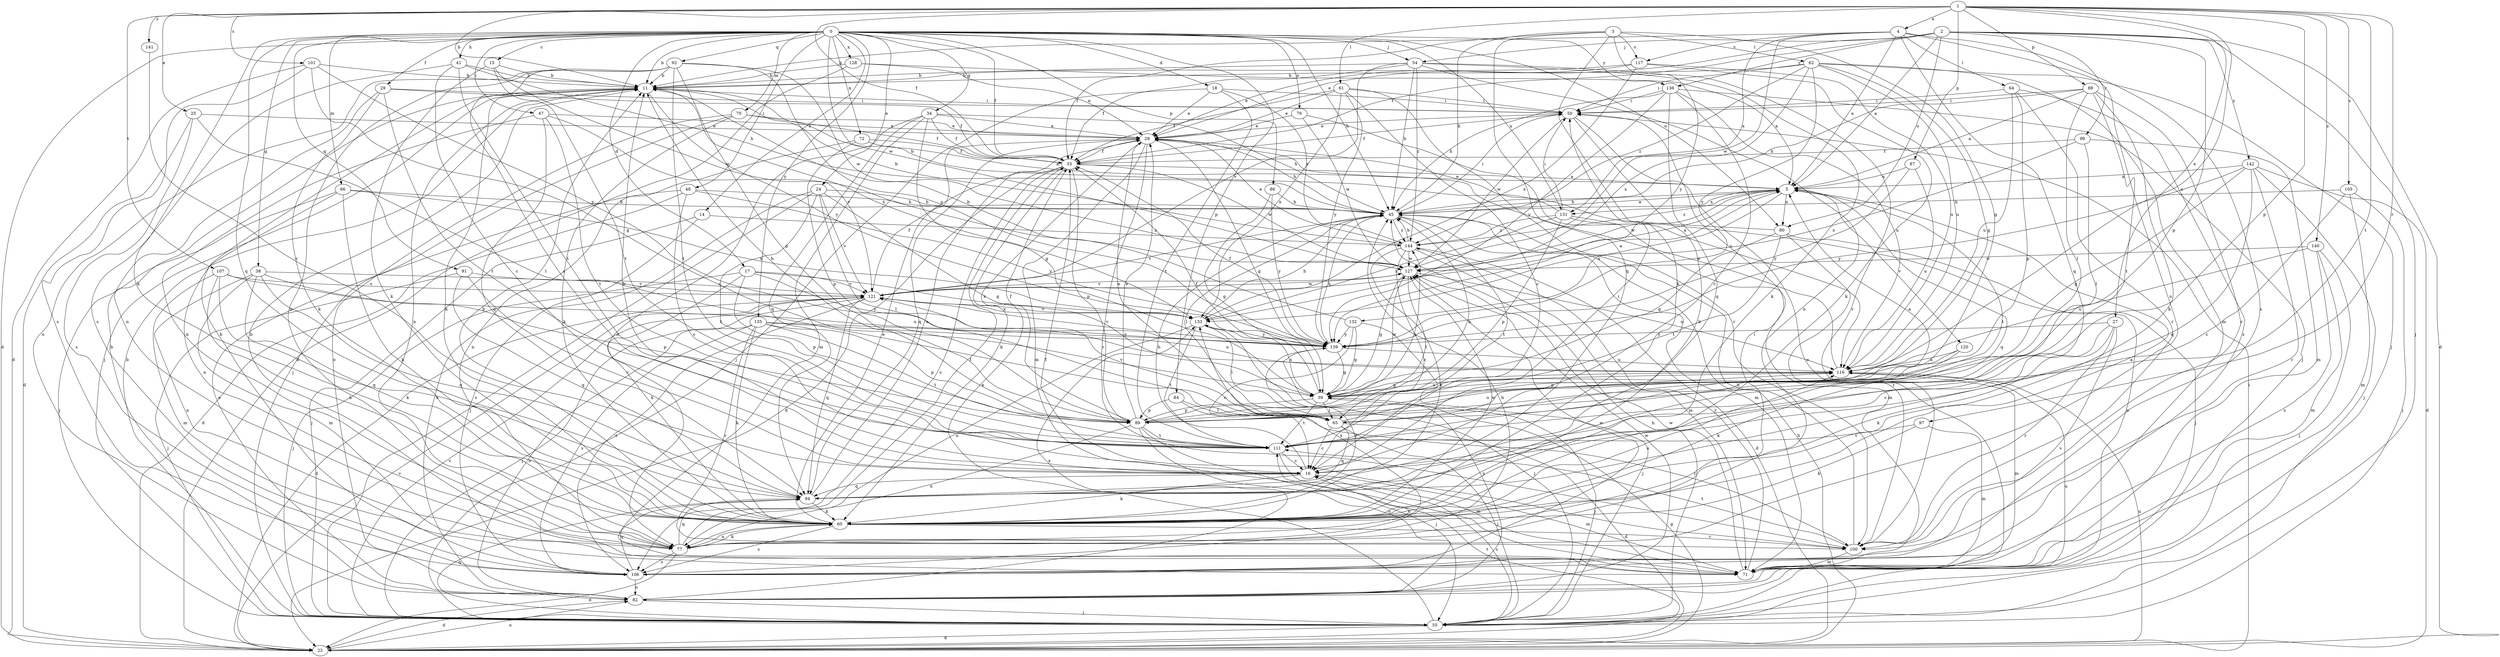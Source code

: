 strict digraph  {
0;
1;
2;
3;
4;
5;
11;
14;
15;
16;
17;
18;
22;
24;
25;
27;
28;
29;
33;
34;
38;
39;
41;
45;
47;
48;
50;
54;
55;
60;
61;
62;
64;
65;
66;
70;
71;
72;
76;
77;
80;
82;
84;
86;
87;
88;
89;
91;
92;
94;
97;
99;
100;
101;
105;
106;
107;
111;
116;
117;
120;
121;
127;
128;
131;
132;
133;
135;
136;
139;
140;
141;
142;
144;
0 -> 11  [label=b];
0 -> 14  [label=c];
0 -> 15  [label=c];
0 -> 17  [label=d];
0 -> 18  [label=d];
0 -> 22  [label=d];
0 -> 24  [label=e];
0 -> 29  [label=f];
0 -> 33  [label=f];
0 -> 34  [label=g];
0 -> 38  [label=g];
0 -> 41  [label=h];
0 -> 45  [label=h];
0 -> 47  [label=i];
0 -> 48  [label=i];
0 -> 54  [label=j];
0 -> 60  [label=k];
0 -> 66  [label=m];
0 -> 70  [label=m];
0 -> 72  [label=n];
0 -> 76  [label=n];
0 -> 80  [label=o];
0 -> 84  [label=p];
0 -> 86  [label=p];
0 -> 91  [label=q];
0 -> 92  [label=q];
0 -> 94  [label=q];
0 -> 127  [label=w];
0 -> 128  [label=x];
0 -> 131  [label=x];
0 -> 135  [label=y];
0 -> 136  [label=y];
1 -> 4  [label=a];
1 -> 11  [label=b];
1 -> 25  [label=e];
1 -> 27  [label=e];
1 -> 33  [label=f];
1 -> 61  [label=l];
1 -> 87  [label=p];
1 -> 88  [label=p];
1 -> 89  [label=p];
1 -> 97  [label=r];
1 -> 101  [label=s];
1 -> 105  [label=s];
1 -> 107  [label=t];
1 -> 111  [label=t];
1 -> 116  [label=u];
1 -> 140  [label=z];
1 -> 141  [label=z];
2 -> 5  [label=a];
2 -> 22  [label=d];
2 -> 28  [label=e];
2 -> 33  [label=f];
2 -> 54  [label=j];
2 -> 55  [label=j];
2 -> 80  [label=o];
2 -> 89  [label=p];
2 -> 99  [label=r];
2 -> 136  [label=y];
2 -> 142  [label=z];
3 -> 33  [label=f];
3 -> 39  [label=g];
3 -> 45  [label=h];
3 -> 60  [label=k];
3 -> 62  [label=l];
3 -> 94  [label=q];
3 -> 117  [label=v];
3 -> 139  [label=y];
4 -> 5  [label=a];
4 -> 11  [label=b];
4 -> 64  [label=l];
4 -> 77  [label=n];
4 -> 94  [label=q];
4 -> 106  [label=s];
4 -> 117  [label=v];
4 -> 127  [label=w];
4 -> 131  [label=x];
5 -> 45  [label=h];
5 -> 80  [label=o];
5 -> 94  [label=q];
5 -> 111  [label=t];
5 -> 120  [label=v];
5 -> 127  [label=w];
5 -> 131  [label=x];
5 -> 132  [label=x];
5 -> 144  [label=z];
11 -> 50  [label=i];
11 -> 55  [label=j];
11 -> 60  [label=k];
11 -> 77  [label=n];
11 -> 133  [label=x];
11 -> 139  [label=y];
14 -> 55  [label=j];
14 -> 106  [label=s];
14 -> 144  [label=z];
15 -> 11  [label=b];
15 -> 60  [label=k];
15 -> 111  [label=t];
15 -> 127  [label=w];
16 -> 11  [label=b];
16 -> 45  [label=h];
16 -> 50  [label=i];
16 -> 60  [label=k];
16 -> 71  [label=m];
16 -> 94  [label=q];
17 -> 55  [label=j];
17 -> 60  [label=k];
17 -> 89  [label=p];
17 -> 121  [label=v];
17 -> 133  [label=x];
17 -> 139  [label=y];
18 -> 28  [label=e];
18 -> 50  [label=i];
18 -> 55  [label=j];
18 -> 111  [label=t];
18 -> 144  [label=z];
22 -> 39  [label=g];
22 -> 45  [label=h];
22 -> 50  [label=i];
22 -> 82  [label=o];
22 -> 111  [label=t];
22 -> 116  [label=u];
22 -> 121  [label=v];
24 -> 39  [label=g];
24 -> 45  [label=h];
24 -> 55  [label=j];
24 -> 65  [label=l];
24 -> 82  [label=o];
24 -> 111  [label=t];
24 -> 121  [label=v];
25 -> 22  [label=d];
25 -> 28  [label=e];
25 -> 65  [label=l];
25 -> 106  [label=s];
27 -> 16  [label=c];
27 -> 60  [label=k];
27 -> 100  [label=r];
27 -> 106  [label=s];
27 -> 139  [label=y];
28 -> 33  [label=f];
28 -> 39  [label=g];
28 -> 45  [label=h];
28 -> 71  [label=m];
28 -> 94  [label=q];
28 -> 100  [label=r];
29 -> 33  [label=f];
29 -> 50  [label=i];
29 -> 60  [label=k];
29 -> 77  [label=n];
29 -> 111  [label=t];
33 -> 5  [label=a];
33 -> 22  [label=d];
33 -> 60  [label=k];
33 -> 89  [label=p];
33 -> 106  [label=s];
33 -> 127  [label=w];
34 -> 28  [label=e];
34 -> 33  [label=f];
34 -> 39  [label=g];
34 -> 45  [label=h];
34 -> 71  [label=m];
34 -> 77  [label=n];
34 -> 94  [label=q];
38 -> 60  [label=k];
38 -> 71  [label=m];
38 -> 77  [label=n];
38 -> 89  [label=p];
38 -> 94  [label=q];
38 -> 121  [label=v];
39 -> 33  [label=f];
39 -> 55  [label=j];
39 -> 65  [label=l];
39 -> 89  [label=p];
39 -> 111  [label=t];
39 -> 116  [label=u];
39 -> 127  [label=w];
39 -> 133  [label=x];
41 -> 11  [label=b];
41 -> 16  [label=c];
41 -> 45  [label=h];
41 -> 106  [label=s];
41 -> 111  [label=t];
45 -> 5  [label=a];
45 -> 50  [label=i];
45 -> 65  [label=l];
45 -> 71  [label=m];
45 -> 111  [label=t];
45 -> 121  [label=v];
45 -> 144  [label=z];
47 -> 28  [label=e];
47 -> 77  [label=n];
47 -> 94  [label=q];
47 -> 111  [label=t];
47 -> 121  [label=v];
48 -> 16  [label=c];
48 -> 22  [label=d];
48 -> 45  [label=h];
48 -> 82  [label=o];
48 -> 139  [label=y];
50 -> 28  [label=e];
50 -> 33  [label=f];
50 -> 60  [label=k];
50 -> 82  [label=o];
50 -> 127  [label=w];
54 -> 11  [label=b];
54 -> 33  [label=f];
54 -> 45  [label=h];
54 -> 60  [label=k];
54 -> 77  [label=n];
54 -> 100  [label=r];
54 -> 121  [label=v];
54 -> 144  [label=z];
55 -> 11  [label=b];
55 -> 16  [label=c];
55 -> 22  [label=d];
55 -> 28  [label=e];
55 -> 45  [label=h];
55 -> 94  [label=q];
55 -> 121  [label=v];
60 -> 5  [label=a];
60 -> 11  [label=b];
60 -> 28  [label=e];
60 -> 77  [label=n];
60 -> 100  [label=r];
60 -> 106  [label=s];
60 -> 116  [label=u];
60 -> 127  [label=w];
60 -> 139  [label=y];
61 -> 16  [label=c];
61 -> 28  [label=e];
61 -> 33  [label=f];
61 -> 50  [label=i];
61 -> 100  [label=r];
61 -> 133  [label=x];
61 -> 139  [label=y];
62 -> 11  [label=b];
62 -> 39  [label=g];
62 -> 50  [label=i];
62 -> 55  [label=j];
62 -> 71  [label=m];
62 -> 116  [label=u];
62 -> 133  [label=x];
62 -> 139  [label=y];
62 -> 144  [label=z];
64 -> 50  [label=i];
64 -> 89  [label=p];
64 -> 100  [label=r];
64 -> 106  [label=s];
64 -> 116  [label=u];
65 -> 5  [label=a];
65 -> 16  [label=c];
65 -> 22  [label=d];
65 -> 28  [label=e];
65 -> 55  [label=j];
65 -> 94  [label=q];
65 -> 116  [label=u];
65 -> 121  [label=v];
66 -> 45  [label=h];
66 -> 55  [label=j];
66 -> 60  [label=k];
66 -> 77  [label=n];
66 -> 133  [label=x];
70 -> 28  [label=e];
70 -> 33  [label=f];
70 -> 55  [label=j];
70 -> 60  [label=k];
70 -> 82  [label=o];
71 -> 11  [label=b];
71 -> 127  [label=w];
71 -> 144  [label=z];
72 -> 5  [label=a];
72 -> 33  [label=f];
72 -> 77  [label=n];
72 -> 89  [label=p];
76 -> 28  [label=e];
76 -> 116  [label=u];
76 -> 127  [label=w];
77 -> 16  [label=c];
77 -> 22  [label=d];
77 -> 33  [label=f];
77 -> 50  [label=i];
77 -> 60  [label=k];
77 -> 94  [label=q];
77 -> 106  [label=s];
77 -> 133  [label=x];
80 -> 28  [label=e];
80 -> 39  [label=g];
80 -> 55  [label=j];
80 -> 100  [label=r];
80 -> 111  [label=t];
82 -> 11  [label=b];
82 -> 22  [label=d];
82 -> 55  [label=j];
82 -> 116  [label=u];
82 -> 127  [label=w];
82 -> 133  [label=x];
82 -> 139  [label=y];
84 -> 65  [label=l];
84 -> 89  [label=p];
84 -> 100  [label=r];
86 -> 39  [label=g];
86 -> 45  [label=h];
86 -> 139  [label=y];
87 -> 5  [label=a];
87 -> 116  [label=u];
87 -> 139  [label=y];
88 -> 5  [label=a];
88 -> 45  [label=h];
88 -> 50  [label=i];
88 -> 60  [label=k];
88 -> 65  [label=l];
88 -> 100  [label=r];
88 -> 111  [label=t];
89 -> 11  [label=b];
89 -> 28  [label=e];
89 -> 33  [label=f];
89 -> 45  [label=h];
89 -> 55  [label=j];
89 -> 77  [label=n];
89 -> 82  [label=o];
89 -> 111  [label=t];
89 -> 144  [label=z];
91 -> 16  [label=c];
91 -> 55  [label=j];
91 -> 94  [label=q];
91 -> 121  [label=v];
92 -> 11  [label=b];
92 -> 16  [label=c];
92 -> 77  [label=n];
92 -> 82  [label=o];
92 -> 89  [label=p];
92 -> 111  [label=t];
92 -> 127  [label=w];
92 -> 139  [label=y];
94 -> 28  [label=e];
94 -> 60  [label=k];
97 -> 60  [label=k];
97 -> 71  [label=m];
97 -> 111  [label=t];
99 -> 33  [label=f];
99 -> 65  [label=l];
99 -> 71  [label=m];
99 -> 133  [label=x];
100 -> 33  [label=f];
100 -> 45  [label=h];
100 -> 71  [label=m];
100 -> 111  [label=t];
101 -> 11  [label=b];
101 -> 22  [label=d];
101 -> 39  [label=g];
101 -> 106  [label=s];
101 -> 139  [label=y];
105 -> 16  [label=c];
105 -> 45  [label=h];
105 -> 55  [label=j];
105 -> 71  [label=m];
106 -> 11  [label=b];
106 -> 45  [label=h];
106 -> 82  [label=o];
106 -> 94  [label=q];
106 -> 127  [label=w];
107 -> 60  [label=k];
107 -> 71  [label=m];
107 -> 94  [label=q];
107 -> 116  [label=u];
107 -> 121  [label=v];
111 -> 16  [label=c];
111 -> 71  [label=m];
116 -> 28  [label=e];
116 -> 39  [label=g];
116 -> 71  [label=m];
117 -> 11  [label=b];
117 -> 28  [label=e];
117 -> 60  [label=k];
117 -> 116  [label=u];
117 -> 133  [label=x];
120 -> 60  [label=k];
120 -> 89  [label=p];
120 -> 116  [label=u];
121 -> 5  [label=a];
121 -> 22  [label=d];
121 -> 33  [label=f];
121 -> 55  [label=j];
121 -> 94  [label=q];
121 -> 106  [label=s];
121 -> 127  [label=w];
121 -> 133  [label=x];
127 -> 5  [label=a];
127 -> 39  [label=g];
127 -> 65  [label=l];
127 -> 116  [label=u];
127 -> 121  [label=v];
128 -> 5  [label=a];
128 -> 11  [label=b];
128 -> 22  [label=d];
128 -> 28  [label=e];
131 -> 11  [label=b];
131 -> 50  [label=i];
131 -> 71  [label=m];
131 -> 82  [label=o];
131 -> 89  [label=p];
131 -> 133  [label=x];
131 -> 144  [label=z];
132 -> 11  [label=b];
132 -> 16  [label=c];
132 -> 39  [label=g];
132 -> 55  [label=j];
132 -> 139  [label=y];
133 -> 45  [label=h];
133 -> 55  [label=j];
133 -> 65  [label=l];
133 -> 77  [label=n];
133 -> 111  [label=t];
133 -> 121  [label=v];
133 -> 139  [label=y];
135 -> 60  [label=k];
135 -> 82  [label=o];
135 -> 89  [label=p];
135 -> 100  [label=r];
135 -> 106  [label=s];
135 -> 111  [label=t];
135 -> 116  [label=u];
135 -> 139  [label=y];
136 -> 16  [label=c];
136 -> 45  [label=h];
136 -> 50  [label=i];
136 -> 55  [label=j];
136 -> 94  [label=q];
136 -> 116  [label=u];
136 -> 139  [label=y];
139 -> 33  [label=f];
139 -> 39  [label=g];
139 -> 45  [label=h];
139 -> 116  [label=u];
139 -> 121  [label=v];
140 -> 55  [label=j];
140 -> 71  [label=m];
140 -> 106  [label=s];
140 -> 116  [label=u];
140 -> 127  [label=w];
141 -> 16  [label=c];
142 -> 5  [label=a];
142 -> 22  [label=d];
142 -> 39  [label=g];
142 -> 55  [label=j];
142 -> 94  [label=q];
142 -> 100  [label=r];
142 -> 139  [label=y];
144 -> 11  [label=b];
144 -> 16  [label=c];
144 -> 22  [label=d];
144 -> 28  [label=e];
144 -> 45  [label=h];
144 -> 60  [label=k];
144 -> 71  [label=m];
144 -> 127  [label=w];
}
